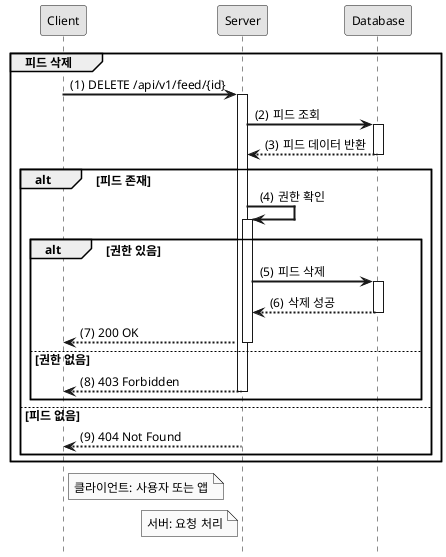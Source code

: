 @startuml

hide footbox
autoactivate on

' 스타일 설정
skinparam monochrome true
skinparam shadowing false
skinparam defaultFontSize 12
skinparam defaultFontName Arial
skinparam sequenceArrowThickness 2

participant "Client" as C
participant "Server" as S
participant "Database" as DB

group 피드 삭제
    autonumber 1 "(0)"
    C -> S: DELETE /api/v1/feed/{id}
    S -> DB: 피드 조회
    DB --> S: 피드 데이터 반환
    alt 피드 존재
        S -> S: 권한 확인
        alt 권한 있음
            S -> DB: 피드 삭제
            DB --> S: 삭제 성공
            S --> C: 200 OK
        else 권한 없음
            S --> C: 403 Forbidden
        end
    else 피드 없음
        S --> C: 404 Not Found
    end
end

note right of C: 클라이언트: 사용자 또는 앱
note left of S: 서버: 요청 처리

@enduml